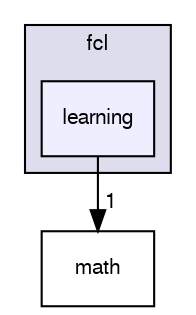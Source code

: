 digraph "learning" {
  compound=true
  node [ fontsize="10", fontname="FreeSans"];
  edge [ labelfontsize="10", labelfontname="FreeSans"];
  subgraph clusterdir_20fa1abcad33804f5539e29af8f8ee4c {
    graph [ bgcolor="#ddddee", pencolor="black", label="fcl" fontname="FreeSans", fontsize="10", URL="dir_20fa1abcad33804f5539e29af8f8ee4c.html"]
  dir_d226c443dcbd954a535e36ad625e373d [shape=box, label="learning", style="filled", fillcolor="#eeeeff", pencolor="black", URL="dir_d226c443dcbd954a535e36ad625e373d.html"];
  }
  dir_2a3bc160f6192db30de205e670b0a725 [shape=box label="math" URL="dir_2a3bc160f6192db30de205e670b0a725.html"];
  dir_d226c443dcbd954a535e36ad625e373d->dir_2a3bc160f6192db30de205e670b0a725 [headlabel="1", labeldistance=1.5 headhref="dir_000006_000014.html"];
}
